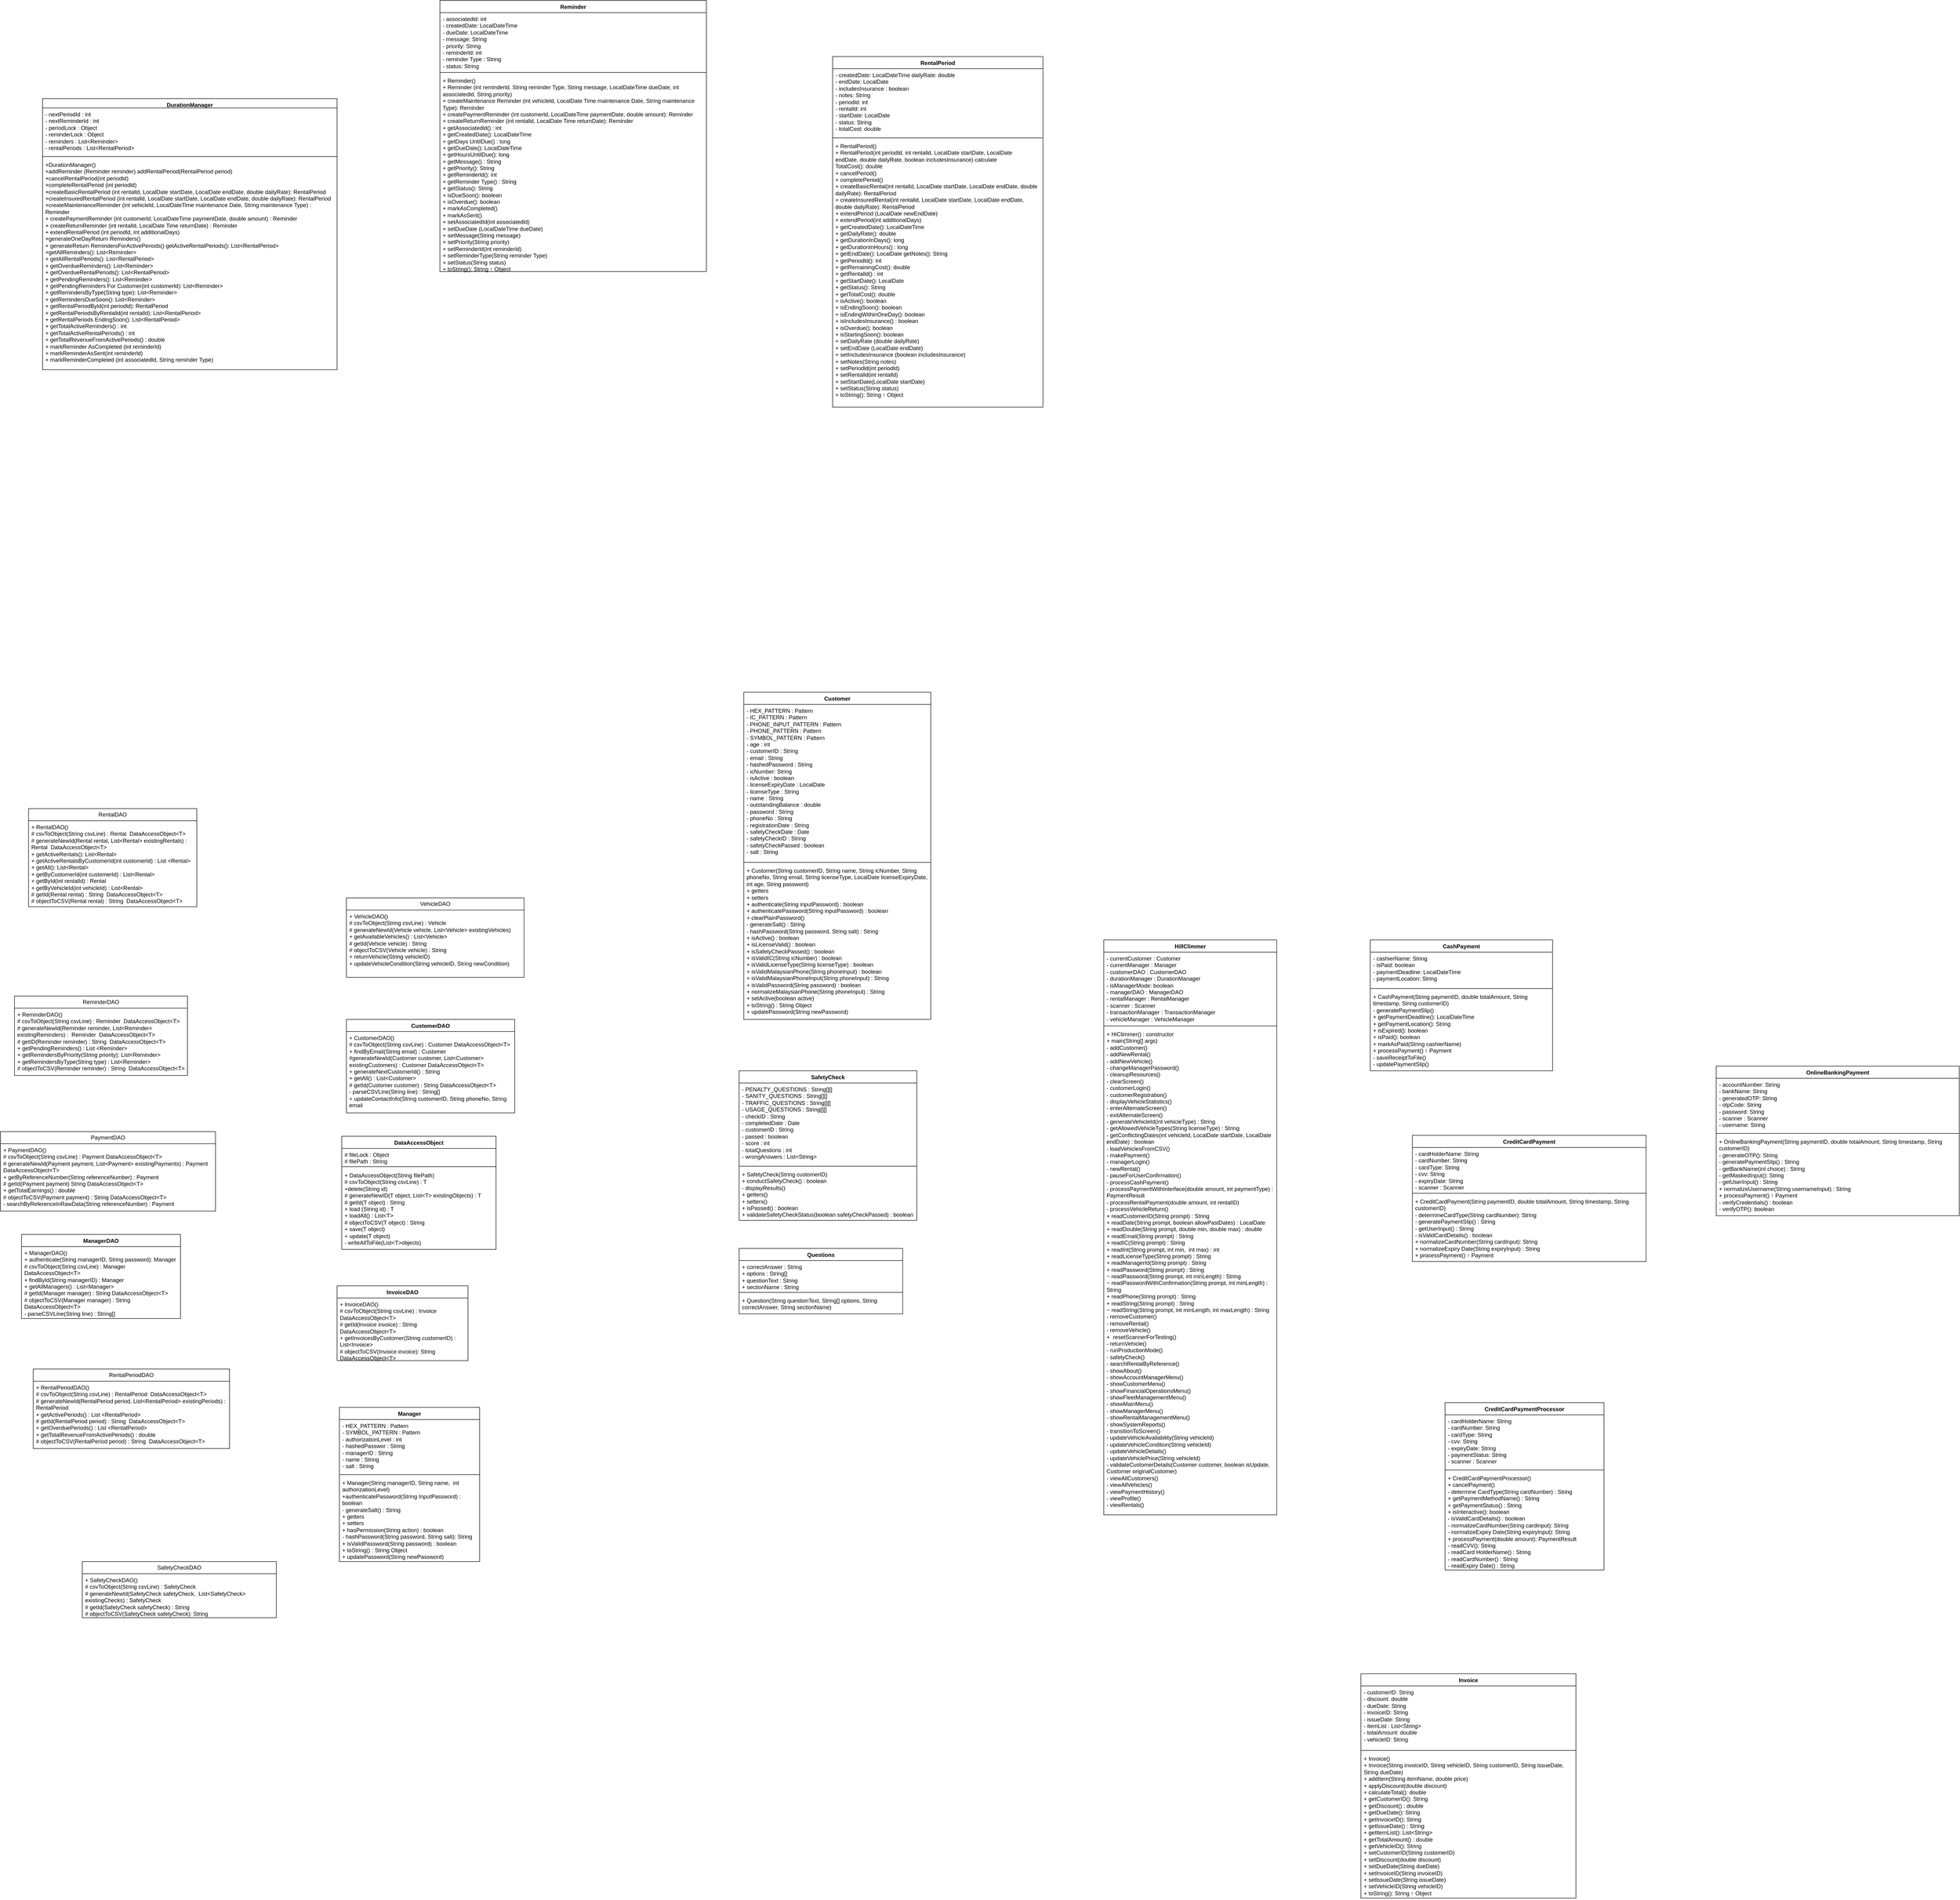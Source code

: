 <mxfile version="28.2.3">
  <diagram name="Page-1" id="KUWia0mi56MD-sfbcHVG">
    <mxGraphModel dx="3191" dy="2904" grid="1" gridSize="10" guides="1" tooltips="1" connect="1" arrows="1" fold="1" page="1" pageScale="1" pageWidth="850" pageHeight="1100" math="0" shadow="0">
      <root>
        <mxCell id="0" />
        <mxCell id="1" parent="0" />
        <mxCell id="KkSQwusm3BORoXdPYHce-2" value="HillClimmer" style="swimlane;fontStyle=1;align=center;verticalAlign=top;childLayout=stackLayout;horizontal=1;startSize=26;horizontalStack=0;resizeParent=1;resizeParentMax=0;resizeLast=0;collapsible=1;marginBottom=0;whiteSpace=wrap;html=1;" parent="1" vertex="1">
          <mxGeometry x="60" y="50" width="370" height="1230" as="geometry" />
        </mxCell>
        <mxCell id="KkSQwusm3BORoXdPYHce-3" value="- currentCustomer : Customer&lt;br&gt;- currentManager : Manager&lt;br&gt;- customerDAO : CustomerDAO&lt;div&gt;- durationManager : DurationManager&lt;br&gt;- isManagerMode: boolean&lt;br&gt;- managerDAO : ManagerDAO&lt;br&gt;- rentalManager : RentalManager&lt;br&gt;- scanner : Scanner&lt;br&gt;- transactionManager : TransactionManager&lt;br&gt;- vehicleManager : VehicleManager&lt;br&gt;&lt;br&gt;&lt;div&gt;&lt;br&gt;&lt;/div&gt;&lt;/div&gt;" style="text;strokeColor=none;fillColor=none;align=left;verticalAlign=top;spacingLeft=4;spacingRight=4;overflow=hidden;rotatable=0;points=[[0,0.5],[1,0.5]];portConstraint=eastwest;whiteSpace=wrap;html=1;" parent="KkSQwusm3BORoXdPYHce-2" vertex="1">
          <mxGeometry y="26" width="370" height="154" as="geometry" />
        </mxCell>
        <mxCell id="KkSQwusm3BORoXdPYHce-4" value="" style="line;strokeWidth=1;fillColor=none;align=left;verticalAlign=middle;spacingTop=-1;spacingLeft=3;spacingRight=3;rotatable=0;labelPosition=right;points=[];portConstraint=eastwest;strokeColor=inherit;" parent="KkSQwusm3BORoXdPYHce-2" vertex="1">
          <mxGeometry y="180" width="370" height="8" as="geometry" />
        </mxCell>
        <mxCell id="KkSQwusm3BORoXdPYHce-5" value="+ HiClimmer() : constructor&lt;br&gt;+ main(String[] args)&lt;br&gt;- addCustomer()&lt;br&gt;- addNewRental()&lt;br&gt;- addNewVehicle()&lt;br&gt;- changeManagerPassword()&lt;br&gt;- cleanupResources()&lt;br&gt;- clearScreen()&lt;br&gt;- customerLogin()&lt;br&gt;- customerRegistration()&lt;br&gt;- displayVehicleStatistics()&lt;br&gt;- enterAlternateScreen()&lt;br&gt;- exitAlternateScreen()&lt;br&gt;- generateVehicleId(int vehicleType) : String&lt;br&gt;- getAllowedVehicleTypes(String licenseType) : String&lt;br&gt;- getConflictingDates(int vehicleId, LocalDate startDate, LocalDate endDate) : boolean&lt;br&gt;- loadVehiclesFromCSV()&lt;br&gt;- makePayment()&lt;br&gt;- managerLogin()&lt;br&gt;- newRental()&lt;br&gt;- pauseForUserConfirmation()&lt;br&gt;- processCashPayment()&lt;br&gt;- processPaymentWithInterface(double amount, int paymentType) : PaymentResult&lt;br&gt;- processRentalPayment(double amount, int rentalID)&lt;br&gt;- processVehicleReturn()&lt;br&gt;+ readCustomerID(String prompt) : String&lt;br&gt;+ readDate(String prompt, boolean allowPastDates) : LocalDate&lt;br&gt;+ readDouble(String prompt, double min, double max) : double&lt;br&gt;+ readEmail(String prompt) : String&lt;br&gt;+ readIC(String prompt) : String&lt;br&gt;+ readInt(String prompt, int min,&amp;nbsp; int max) : int&lt;br&gt;+ readLicenseType(String prompt) : String&lt;br&gt;+ readManagerId(String prompt) : String&lt;br&gt;+ readPassword(String prompt) : String&lt;br&gt;~ readPassword(String prompt, int minLength) : String&lt;br&gt;~ readPasswordWithConfirmation(String prompt, int minLength) : String&lt;br&gt;+ readPhone(String prompt) : String&lt;br&gt;+ readString(String prompt) : String&lt;br&gt;~ readString(String prompt, int minLength, int maxLength) : String&lt;br&gt;- removeCustomer()&lt;br&gt;- removeRental()&lt;br&gt;- removeVehicle()&lt;br&gt;+&amp;nbsp; resetScannerForTesting()&lt;br&gt;- returnVehicle()&lt;br&gt;- runProductionMode()&lt;br&gt;- safetyCheck()&lt;br&gt;- searchRentalByReference()&lt;br&gt;- showAbout()&lt;br&gt;- showAccountManagerMenu()&lt;br&gt;- showCustomerMenu()&lt;br&gt;- showFinancialOperationsMenu()&lt;br&gt;- showFleetManagementMenu()&lt;br&gt;- showMainMenu()&lt;br&gt;- showManagerMenu()&lt;br&gt;- showRentalManagementMenu()&lt;br&gt;- showSystemReports()&lt;br&gt;- transitionToScreen()&lt;br&gt;- updateVehicleAvailability(String vehicleId)&lt;br&gt;- updateVehicleCondition(String vehicleId)&lt;br&gt;- updateVehicleDetails()&lt;br&gt;- updateVehiclePrice(String vehicleId)&lt;br&gt;- validateCustomerDetails(Customer customer, boolean isUpdate, Customer originalCustomer)&lt;br&gt;- viewAllCustomers()&lt;br&gt;- viewAllVehicles()&lt;br&gt;- viewPaymentHistory()&lt;br&gt;- viewProfile()&lt;br&gt;- viewRentals()" style="text;strokeColor=none;fillColor=none;align=left;verticalAlign=top;spacingLeft=4;spacingRight=4;overflow=hidden;rotatable=0;points=[[0,0.5],[1,0.5]];portConstraint=eastwest;whiteSpace=wrap;html=1;" parent="KkSQwusm3BORoXdPYHce-2" vertex="1">
          <mxGeometry y="188" width="370" height="1042" as="geometry" />
        </mxCell>
        <mxCell id="1-GLfwU_gdSAN0xT_Nue-1" value="Customer" style="swimlane;fontStyle=1;align=center;verticalAlign=top;childLayout=stackLayout;horizontal=1;startSize=26;horizontalStack=0;resizeParent=1;resizeParentMax=0;resizeLast=0;collapsible=1;marginBottom=0;whiteSpace=wrap;html=1;" parent="1" vertex="1">
          <mxGeometry x="-710" y="-480" width="400" height="700" as="geometry" />
        </mxCell>
        <mxCell id="1-GLfwU_gdSAN0xT_Nue-2" value="- HEX_PATTERN : Pattern&lt;br&gt;- IC_PATTERN : Pattern&lt;br&gt;- PHONE_INPUT_PATTERN : Pattern&lt;br&gt;- PHONE_PATTERN : Pattern&lt;br&gt;- SYMBOL_PATTERN : Pattern&lt;br&gt;- age : int&lt;br&gt;- customerID : String&lt;br&gt;- email : String&lt;br&gt;- hashedPassword : String&lt;br&gt;- icNumber: String&lt;br&gt;- isActive : boolean&lt;br&gt;- licenseExpiryDate : LocalDate&lt;br&gt;- licenseType : String&lt;br&gt;- name : String&lt;br&gt;- outstandingBalance : double&lt;br&gt;- password : String&lt;br&gt;- phoneNo : String&lt;br&gt;- registrationDate : String&lt;br&gt;- safetyCheckDate : Date&lt;br&gt;- safetyCheckID : String&lt;br&gt;- safetyCheckPassed : boolean&lt;br&gt;- salt : String" style="text;strokeColor=none;fillColor=none;align=left;verticalAlign=top;spacingLeft=4;spacingRight=4;overflow=hidden;rotatable=0;points=[[0,0.5],[1,0.5]];portConstraint=eastwest;whiteSpace=wrap;html=1;" parent="1-GLfwU_gdSAN0xT_Nue-1" vertex="1">
          <mxGeometry y="26" width="400" height="334" as="geometry" />
        </mxCell>
        <mxCell id="1-GLfwU_gdSAN0xT_Nue-3" value="" style="line;strokeWidth=1;fillColor=none;align=left;verticalAlign=middle;spacingTop=-1;spacingLeft=3;spacingRight=3;rotatable=0;labelPosition=right;points=[];portConstraint=eastwest;strokeColor=inherit;" parent="1-GLfwU_gdSAN0xT_Nue-1" vertex="1">
          <mxGeometry y="360" width="400" height="8" as="geometry" />
        </mxCell>
        <mxCell id="1-GLfwU_gdSAN0xT_Nue-4" value="+ Customer(String customerID, String name, String icNumber, String phoneNo, String email, String licenseType, LocalDate licenseExpiryDate, int age, String password)&lt;br&gt;+ getters&lt;br&gt;+ setters&lt;br&gt;+ authenticate(String inputPassword) : boolean&lt;br&gt;+ authenticatePassword(String inputPassword) : boolean&lt;br&gt;+ clearPlainPassword()&lt;br&gt;- generateSalt() : String&lt;br&gt;- hashPassword(String password, String salt) : String&lt;br&gt;+ isActive() : boolean&lt;br&gt;+ isLicenseValid() : boolean&lt;br&gt;+ isSafetyCheckPassed() : boolean&lt;br&gt;+ isValidIC(String icNumber) : boolean&lt;div&gt;+ isValidLicenseType(String licenseType) : boolean&lt;br&gt;+ isValidMalaysianPhone(String phoneInput) : boolean&lt;br&gt;+ isValidMalaysianPhoneInput(String phoneInput) : String&lt;br&gt;+ isValidPassword(String password) : boolean&lt;br&gt;+ normalizeMalaysianPhone(String phoneInput) : String&lt;br&gt;+ setActive(boolean active)&lt;br&gt;+ toString() : String Object&lt;br&gt;+ updatePassword(String newPassword)&lt;br&gt;&lt;br&gt;&lt;br&gt;&lt;/div&gt;" style="text;strokeColor=none;fillColor=none;align=left;verticalAlign=top;spacingLeft=4;spacingRight=4;overflow=hidden;rotatable=0;points=[[0,0.5],[1,0.5]];portConstraint=eastwest;whiteSpace=wrap;html=1;" parent="1-GLfwU_gdSAN0xT_Nue-1" vertex="1">
          <mxGeometry y="368" width="400" height="332" as="geometry" />
        </mxCell>
        <mxCell id="1-GLfwU_gdSAN0xT_Nue-5" value="SafetyCheck" style="swimlane;fontStyle=1;align=center;verticalAlign=top;childLayout=stackLayout;horizontal=1;startSize=26;horizontalStack=0;resizeParent=1;resizeParentMax=0;resizeLast=0;collapsible=1;marginBottom=0;whiteSpace=wrap;html=1;" parent="1" vertex="1">
          <mxGeometry x="-720" y="330" width="380" height="320" as="geometry" />
        </mxCell>
        <mxCell id="1-GLfwU_gdSAN0xT_Nue-6" value="- PENALTY_QUESTIONS : String[][]&lt;br&gt;- SANITY_QUESTIONS : String[][]&lt;br&gt;- TRAFFIC_QUESTIONS : String[][]&lt;br&gt;- USAGE_QUESTIONS : String[][]&lt;br&gt;- checkID : String&lt;br&gt;- completedDate : Date&lt;br&gt;- customerID : String&lt;br&gt;- passed : boolean&lt;br&gt;- score : int&lt;br&gt;- totalQuestions : int&lt;br&gt;- wrongAnswers : List&amp;lt;String&amp;gt;&lt;div&gt;&lt;br/&gt;&lt;/div&gt;" style="text;strokeColor=none;fillColor=none;align=left;verticalAlign=top;spacingLeft=4;spacingRight=4;overflow=hidden;rotatable=0;points=[[0,0.5],[1,0.5]];portConstraint=eastwest;whiteSpace=wrap;html=1;" parent="1-GLfwU_gdSAN0xT_Nue-5" vertex="1">
          <mxGeometry y="26" width="380" height="174" as="geometry" />
        </mxCell>
        <mxCell id="1-GLfwU_gdSAN0xT_Nue-7" value="" style="line;strokeWidth=1;fillColor=none;align=left;verticalAlign=middle;spacingTop=-1;spacingLeft=3;spacingRight=3;rotatable=0;labelPosition=right;points=[];portConstraint=eastwest;strokeColor=inherit;" parent="1-GLfwU_gdSAN0xT_Nue-5" vertex="1">
          <mxGeometry y="200" width="380" height="8" as="geometry" />
        </mxCell>
        <mxCell id="1-GLfwU_gdSAN0xT_Nue-8" value="+ SafetyCheck(String customerID)&lt;br&gt;+ conductSafetyCheck() : boolean&lt;br&gt;- displayResults()&lt;br&gt;+ getters()&lt;br&gt;+ setters()&lt;br&gt;+ isPassed() : boolean&lt;br&gt;+ validateSafetyCheckStatus(boolean safetyCheckPassed) : boolean&lt;br&gt;&lt;br&gt;&lt;div&gt;&lt;br&gt;&lt;/div&gt;" style="text;strokeColor=none;fillColor=none;align=left;verticalAlign=top;spacingLeft=4;spacingRight=4;overflow=hidden;rotatable=0;points=[[0,0.5],[1,0.5]];portConstraint=eastwest;whiteSpace=wrap;html=1;" parent="1-GLfwU_gdSAN0xT_Nue-5" vertex="1">
          <mxGeometry y="208" width="380" height="112" as="geometry" />
        </mxCell>
        <mxCell id="1-GLfwU_gdSAN0xT_Nue-9" value="Questions" style="swimlane;fontStyle=1;align=center;verticalAlign=top;childLayout=stackLayout;horizontal=1;startSize=26;horizontalStack=0;resizeParent=1;resizeParentMax=0;resizeLast=0;collapsible=1;marginBottom=0;whiteSpace=wrap;html=1;" parent="1" vertex="1">
          <mxGeometry x="-720" y="710" width="350" height="140" as="geometry" />
        </mxCell>
        <mxCell id="1-GLfwU_gdSAN0xT_Nue-10" value="+ correctAnswer : String&lt;br&gt;+ options : String[]&lt;br&gt;+ questionText : String&lt;br&gt;+ sectionName : String&lt;br&gt;&lt;div&gt;&lt;br&gt;&lt;/div&gt;" style="text;strokeColor=none;fillColor=none;align=left;verticalAlign=top;spacingLeft=4;spacingRight=4;overflow=hidden;rotatable=0;points=[[0,0.5],[1,0.5]];portConstraint=eastwest;whiteSpace=wrap;html=1;" parent="1-GLfwU_gdSAN0xT_Nue-9" vertex="1">
          <mxGeometry y="26" width="350" height="64" as="geometry" />
        </mxCell>
        <mxCell id="1-GLfwU_gdSAN0xT_Nue-11" value="" style="line;strokeWidth=1;fillColor=none;align=left;verticalAlign=middle;spacingTop=-1;spacingLeft=3;spacingRight=3;rotatable=0;labelPosition=right;points=[];portConstraint=eastwest;strokeColor=inherit;" parent="1-GLfwU_gdSAN0xT_Nue-9" vertex="1">
          <mxGeometry y="90" width="350" height="8" as="geometry" />
        </mxCell>
        <mxCell id="1-GLfwU_gdSAN0xT_Nue-12" value="+ Question(String questionText, String[] options, String correctAnswer, String sectionName)" style="text;strokeColor=none;fillColor=none;align=left;verticalAlign=top;spacingLeft=4;spacingRight=4;overflow=hidden;rotatable=0;points=[[0,0.5],[1,0.5]];portConstraint=eastwest;whiteSpace=wrap;html=1;" parent="1-GLfwU_gdSAN0xT_Nue-9" vertex="1">
          <mxGeometry y="98" width="350" height="42" as="geometry" />
        </mxCell>
        <mxCell id="6XG5QplGx-Yt1XKf_cvf-1" value="CustomerDAO" style="swimlane;fontStyle=1;align=center;verticalAlign=top;childLayout=stackLayout;horizontal=1;startSize=26;horizontalStack=0;resizeParent=1;resizeParentMax=0;resizeLast=0;collapsible=1;marginBottom=0;whiteSpace=wrap;html=1;" parent="1" vertex="1">
          <mxGeometry x="-1560" y="220" width="360" height="200" as="geometry" />
        </mxCell>
        <mxCell id="6XG5QplGx-Yt1XKf_cvf-4" value="+ CustomerDAO()&lt;br&gt;# csvToObject(String csvLine) : Customer DataAccessObject&amp;lt;T&amp;gt;&lt;br&gt;+ findByEmail(String email) : Customer&lt;br&gt;#generateNewId(Customer customer, List&amp;lt;Customer&amp;gt; existingCustomers) : Customer DataAccessObject&amp;lt;T&amp;gt;&lt;br&gt;+ generateNextCustomerId() : String&lt;br&gt;+ getAll() : List&amp;lt;Customer&amp;gt;&lt;br&gt;# getId(Customer customer) : String DataAccessObject&amp;lt;T&amp;gt;&lt;br&gt;- parseCSVLine(String line) : String[]&lt;br&gt;+ updateContactInfo(String customerID, String phoneNo, String email" style="text;strokeColor=none;fillColor=none;align=left;verticalAlign=top;spacingLeft=4;spacingRight=4;overflow=hidden;rotatable=0;points=[[0,0.5],[1,0.5]];portConstraint=eastwest;whiteSpace=wrap;html=1;" parent="6XG5QplGx-Yt1XKf_cvf-1" vertex="1">
          <mxGeometry y="26" width="360" height="174" as="geometry" />
        </mxCell>
        <mxCell id="6XG5QplGx-Yt1XKf_cvf-5" value="DataAccessObject" style="swimlane;fontStyle=1;align=center;verticalAlign=top;childLayout=stackLayout;horizontal=1;startSize=26;horizontalStack=0;resizeParent=1;resizeParentMax=0;resizeLast=0;collapsible=1;marginBottom=0;whiteSpace=wrap;html=1;" parent="1" vertex="1">
          <mxGeometry x="-1570" y="470" width="330" height="242" as="geometry" />
        </mxCell>
        <mxCell id="6XG5QplGx-Yt1XKf_cvf-6" value="# fileLock : Object&lt;br&gt;# filePath : String" style="text;strokeColor=none;fillColor=none;align=left;verticalAlign=top;spacingLeft=4;spacingRight=4;overflow=hidden;rotatable=0;points=[[0,0.5],[1,0.5]];portConstraint=eastwest;whiteSpace=wrap;html=1;" parent="6XG5QplGx-Yt1XKf_cvf-5" vertex="1">
          <mxGeometry y="26" width="330" height="34" as="geometry" />
        </mxCell>
        <mxCell id="6XG5QplGx-Yt1XKf_cvf-7" value="" style="line;strokeWidth=1;fillColor=none;align=left;verticalAlign=middle;spacingTop=-1;spacingLeft=3;spacingRight=3;rotatable=0;labelPosition=right;points=[];portConstraint=eastwest;strokeColor=inherit;" parent="6XG5QplGx-Yt1XKf_cvf-5" vertex="1">
          <mxGeometry y="60" width="330" height="10" as="geometry" />
        </mxCell>
        <mxCell id="6XG5QplGx-Yt1XKf_cvf-8" value="+ DataAccessObject(String filePath)&lt;br&gt;# csvToObject(String csvLine) : T&lt;br&gt;+delete(String id)&lt;br&gt;# generateNewID(T object, List&amp;lt;T&amp;gt; existingObjects) : T&lt;br&gt;# getId(T object) : String&lt;br&gt;+ load (String id) : T&lt;br&gt;&lt;div&gt;+ loadAll() : List&amp;lt;T&amp;gt;&lt;br&gt;# objectToCSV(T object) : String&lt;br&gt;+ save(T object)&lt;br&gt;+ update(T object)&lt;br&gt;- writeAllToFile(List&amp;lt;T&amp;gt;objects)&lt;/div&gt;" style="text;strokeColor=none;fillColor=none;align=left;verticalAlign=top;spacingLeft=4;spacingRight=4;overflow=hidden;rotatable=0;points=[[0,0.5],[1,0.5]];portConstraint=eastwest;whiteSpace=wrap;html=1;" parent="6XG5QplGx-Yt1XKf_cvf-5" vertex="1">
          <mxGeometry y="70" width="330" height="172" as="geometry" />
        </mxCell>
        <mxCell id="6XG5QplGx-Yt1XKf_cvf-9" value="InvoiceDAO" style="swimlane;fontStyle=1;align=center;verticalAlign=top;childLayout=stackLayout;horizontal=1;startSize=26;horizontalStack=0;resizeParent=1;resizeParentMax=0;resizeLast=0;collapsible=1;marginBottom=0;whiteSpace=wrap;html=1;" parent="1" vertex="1">
          <mxGeometry x="-1580" y="790" width="280" height="160" as="geometry" />
        </mxCell>
        <mxCell id="6XG5QplGx-Yt1XKf_cvf-10" value="+ InvoiceDAO()&lt;br&gt;# csvToObject(String csvLine) : Invoice DataAccessObject&amp;lt;T&amp;gt;&lt;br&gt;# getId(Invoice invoice) : String DataAccessObject&amp;lt;T&amp;gt;&lt;br&gt;+ getInvoicesByCustomer(String customerID) : List&amp;lt;Invoice&amp;gt;&amp;nbsp;&lt;div&gt;# objectToCSV(Invoice invoice): String DataAccessObject&amp;lt;T&amp;gt;&lt;/div&gt;" style="text;strokeColor=none;fillColor=none;align=left;verticalAlign=top;spacingLeft=4;spacingRight=4;overflow=hidden;rotatable=0;points=[[0,0.5],[1,0.5]];portConstraint=eastwest;whiteSpace=wrap;html=1;" parent="6XG5QplGx-Yt1XKf_cvf-9" vertex="1">
          <mxGeometry y="26" width="280" height="134" as="geometry" />
        </mxCell>
        <mxCell id="6XG5QplGx-Yt1XKf_cvf-13" value="Manager" style="swimlane;fontStyle=1;align=center;verticalAlign=top;childLayout=stackLayout;horizontal=1;startSize=26;horizontalStack=0;resizeParent=1;resizeParentMax=0;resizeLast=0;collapsible=1;marginBottom=0;whiteSpace=wrap;html=1;" parent="1" vertex="1">
          <mxGeometry x="-1575" y="1050" width="300" height="330" as="geometry" />
        </mxCell>
        <mxCell id="6XG5QplGx-Yt1XKf_cvf-14" value="- HEX_PATTERN : Pattern&lt;br&gt;- SYMBOL_PATTERN : Pattern&lt;br&gt;- authorizationLevel : int&lt;br&gt;- hashedPasswor : String&lt;br&gt;- managerID : String&lt;br&gt;- name : String&lt;br&gt;- salt : String" style="text;strokeColor=none;fillColor=none;align=left;verticalAlign=top;spacingLeft=4;spacingRight=4;overflow=hidden;rotatable=0;points=[[0,0.5],[1,0.5]];portConstraint=eastwest;whiteSpace=wrap;html=1;" parent="6XG5QplGx-Yt1XKf_cvf-13" vertex="1">
          <mxGeometry y="26" width="300" height="114" as="geometry" />
        </mxCell>
        <mxCell id="6XG5QplGx-Yt1XKf_cvf-15" value="" style="line;strokeWidth=1;fillColor=none;align=left;verticalAlign=middle;spacingTop=-1;spacingLeft=3;spacingRight=3;rotatable=0;labelPosition=right;points=[];portConstraint=eastwest;strokeColor=inherit;" parent="6XG5QplGx-Yt1XKf_cvf-13" vertex="1">
          <mxGeometry y="140" width="300" height="8" as="geometry" />
        </mxCell>
        <mxCell id="6XG5QplGx-Yt1XKf_cvf-16" value="+ Manager(String managerID, String name,&amp;nbsp; int authorizationLevel)&lt;br&gt;+authenticatePassword(String InputPassword) : boolean&lt;br&gt;- generateSalt() : String&lt;br&gt;+ getters&lt;br&gt;+ setters&lt;br&gt;+ hasPermission(String action) : boolean&lt;br&gt;- hashPassword(String password, String salt): String&lt;br&gt;+ isValidPassword(String password) : boolean&lt;br&gt;+ toString() : String Object&lt;br&gt;+ updatePassword(String newPassword)" style="text;strokeColor=none;fillColor=none;align=left;verticalAlign=top;spacingLeft=4;spacingRight=4;overflow=hidden;rotatable=0;points=[[0,0.5],[1,0.5]];portConstraint=eastwest;whiteSpace=wrap;html=1;" parent="6XG5QplGx-Yt1XKf_cvf-13" vertex="1">
          <mxGeometry y="148" width="300" height="182" as="geometry" />
        </mxCell>
        <mxCell id="6XG5QplGx-Yt1XKf_cvf-17" value="ManagerDAO" style="swimlane;fontStyle=1;align=center;verticalAlign=top;childLayout=stackLayout;horizontal=1;startSize=26;horizontalStack=0;resizeParent=1;resizeParentMax=0;resizeLast=0;collapsible=1;marginBottom=0;whiteSpace=wrap;html=1;" parent="1" vertex="1">
          <mxGeometry x="-2255" y="680" width="340" height="180" as="geometry" />
        </mxCell>
        <mxCell id="6XG5QplGx-Yt1XKf_cvf-18" value="+ ManagerDAO()&lt;br&gt;+ authenticate(String managerID, String password): Manager&lt;br&gt;# csvToObject(String csvLine) : Manager DataAccessObject&amp;lt;T&amp;gt;&lt;br&gt;+ findById(String managerID) : Manager&lt;br&gt;+ getAllManagers() : List&amp;lt;Manager&amp;gt;&lt;br&gt;# getId(Manager manager) : String DataAccessObject&amp;lt;T&amp;gt;&lt;br&gt;# objectToCSV(Manager manager) : String DataAccessObject&amp;lt;T&amp;gt;&lt;br&gt;- parseCSVLine(String line) : String[]" style="text;strokeColor=none;fillColor=none;align=left;verticalAlign=top;spacingLeft=4;spacingRight=4;overflow=hidden;rotatable=0;points=[[0,0.5],[1,0.5]];portConstraint=eastwest;whiteSpace=wrap;html=1;" parent="6XG5QplGx-Yt1XKf_cvf-17" vertex="1">
          <mxGeometry y="26" width="340" height="154" as="geometry" />
        </mxCell>
        <mxCell id="6XG5QplGx-Yt1XKf_cvf-21" value="PaymentDAO" style="swimlane;fontStyle=0;childLayout=stackLayout;horizontal=1;startSize=26;fillColor=none;horizontalStack=0;resizeParent=1;resizeParentMax=0;resizeLast=0;collapsible=1;marginBottom=0;whiteSpace=wrap;html=1;" parent="1" vertex="1">
          <mxGeometry x="-2300" y="460" width="460" height="170" as="geometry" />
        </mxCell>
        <mxCell id="6XG5QplGx-Yt1XKf_cvf-24" value="+ PaymentDAO()&lt;br&gt;# csvToObject(String csvLine) : Payment DataAccessObject&amp;lt;T&amp;gt;&lt;br&gt;# generateNewId(Payment payment, List&amp;lt;Payment&amp;gt; existingPayments) : Payment&lt;br&gt;DataAccessObject&amp;lt;T&amp;gt;&lt;br&gt;+ getByReferenceNumber(String referenceNumber) : Payment&lt;br&gt;# getId(Payment payment) String DataAccessObject&amp;lt;T&amp;gt;&lt;br&gt;+ getTotalEarnings() : double&lt;br&gt;# objectToCSV(Payment payment) : String DataAccessObject&amp;lt;T&amp;gt;&lt;br&gt;- searchByReferenceInRawData(String referenceNumber) : Payment" style="text;strokeColor=none;fillColor=none;align=left;verticalAlign=top;spacingLeft=4;spacingRight=4;overflow=hidden;rotatable=0;points=[[0,0.5],[1,0.5]];portConstraint=eastwest;whiteSpace=wrap;html=1;" parent="6XG5QplGx-Yt1XKf_cvf-21" vertex="1">
          <mxGeometry y="26" width="460" height="144" as="geometry" />
        </mxCell>
        <mxCell id="6XG5QplGx-Yt1XKf_cvf-25" value="ReminderDAO" style="swimlane;fontStyle=0;childLayout=stackLayout;horizontal=1;startSize=26;fillColor=none;horizontalStack=0;resizeParent=1;resizeParentMax=0;resizeLast=0;collapsible=1;marginBottom=0;whiteSpace=wrap;html=1;" parent="1" vertex="1">
          <mxGeometry x="-2270" y="170" width="370" height="170" as="geometry" />
        </mxCell>
        <mxCell id="6XG5QplGx-Yt1XKf_cvf-28" value="+ ReminderDAO()&lt;br&gt;# csvToObject(String csvLine) : Reminder&amp;nbsp;&amp;nbsp;DataAccessObject&amp;lt;T&amp;gt;&lt;br&gt;# generateNewId(Reminder reminder, List&amp;lt;Reminder&amp;lt; existingReminders) :&amp;nbsp; Reminder&amp;nbsp;&amp;nbsp;DataAccessObject&amp;lt;T&amp;gt;&lt;br&gt;# getID(Reminder reminder) : String&amp;nbsp;&amp;nbsp;DataAccessObject&amp;lt;T&amp;gt;&lt;br&gt;+ getPendingReminders() : List &amp;lt;Reminder&amp;gt;&lt;br&gt;+ getRemindersByPriority(String priority): List&amp;lt;Reminder&amp;gt;&lt;br&gt;+ getRemindersByType(String type) : List&amp;lt;Reminder&amp;gt;&lt;br&gt;# objectToCSV(Reminder reminder) : String&amp;nbsp;&amp;nbsp;DataAccessObject&amp;lt;T&amp;gt;" style="text;strokeColor=none;fillColor=none;align=left;verticalAlign=top;spacingLeft=4;spacingRight=4;overflow=hidden;rotatable=0;points=[[0,0.5],[1,0.5]];portConstraint=eastwest;whiteSpace=wrap;html=1;" parent="6XG5QplGx-Yt1XKf_cvf-25" vertex="1">
          <mxGeometry y="26" width="370" height="144" as="geometry" />
        </mxCell>
        <mxCell id="6XG5QplGx-Yt1XKf_cvf-33" value="RentalDAO" style="swimlane;fontStyle=0;childLayout=stackLayout;horizontal=1;startSize=26;fillColor=none;horizontalStack=0;resizeParent=1;resizeParentMax=0;resizeLast=0;collapsible=1;marginBottom=0;whiteSpace=wrap;html=1;" parent="1" vertex="1">
          <mxGeometry x="-2240" y="-231" width="360" height="210" as="geometry" />
        </mxCell>
        <mxCell id="6XG5QplGx-Yt1XKf_cvf-36" value="+ RentalDAO()&lt;br&gt;# csvToObject(String csvLine) : Rental&amp;nbsp;&amp;nbsp;DataAccessObject&amp;lt;T&amp;gt;&lt;br&gt;# generateNewId(Rental rental, List&amp;lt;Rental&amp;gt; existingRentals) : Rental&amp;nbsp;&amp;nbsp;DataAccessObject&amp;lt;T&amp;gt;&lt;br&gt;+ getActiveRentals(): List&amp;lt;Rental&amp;gt;&lt;br&gt;+ getActiveRentalsByCustomerId(int customerId) : List &amp;lt;Rental&amp;gt;&lt;br&gt;+ getAll(): List&amp;lt;Rental&amp;gt;&lt;br&gt;+ getByCustomerId(int customerId) : List&amp;lt;Rental&amp;gt;&lt;br&gt;+ getById(int rentalId) : Rental&lt;br&gt;+ getByVehicleId(int vehicleId) : List&amp;lt;Rental&amp;gt;&lt;br&gt;# getId(Rental rental) : String&amp;nbsp;&amp;nbsp;DataAccessObject&amp;lt;T&amp;gt;&lt;br&gt;# objectToCSV(Rental rental) : String&amp;nbsp;&amp;nbsp;DataAccessObject&amp;lt;T&amp;gt;" style="text;strokeColor=none;fillColor=none;align=left;verticalAlign=top;spacingLeft=4;spacingRight=4;overflow=hidden;rotatable=0;points=[[0,0.5],[1,0.5]];portConstraint=eastwest;whiteSpace=wrap;html=1;" parent="6XG5QplGx-Yt1XKf_cvf-33" vertex="1">
          <mxGeometry y="26" width="360" height="184" as="geometry" />
        </mxCell>
        <mxCell id="6XG5QplGx-Yt1XKf_cvf-37" value="RentalPeriodDAO" style="swimlane;fontStyle=0;childLayout=stackLayout;horizontal=1;startSize=26;fillColor=none;horizontalStack=0;resizeParent=1;resizeParentMax=0;resizeLast=0;collapsible=1;marginBottom=0;whiteSpace=wrap;html=1;" parent="1" vertex="1">
          <mxGeometry x="-2230" y="968" width="420" height="170" as="geometry" />
        </mxCell>
        <mxCell id="6XG5QplGx-Yt1XKf_cvf-40" value="+ RentalPeriodDAO()&lt;br&gt;# csvToObject(String csvLine) : RentalPeriod&amp;nbsp;&amp;nbsp;DataAccessObject&amp;lt;T&amp;gt;&lt;br&gt;# generateNewId(RentalPeriod period, List&amp;lt;RentalPeriod&amp;gt; existingPeriods) : RentalPeriod&lt;br&gt;+ getActivePeriods() : List &amp;lt;RentalPeriod&amp;gt;&lt;br&gt;# getId(RentalPeriod period) : String&amp;nbsp;&amp;nbsp;DataAccessObject&amp;lt;T&amp;gt;&lt;br&gt;+ getOverduePeriods() : List &amp;lt;RentalPeriod&amp;gt;&lt;br&gt;+ getTotalRevenueFromActivePeriods() : double&lt;br&gt;# objectToCSV(RentalPeriod period) : String&amp;nbsp;&amp;nbsp;DataAccessObject&amp;lt;T&amp;gt;" style="text;strokeColor=none;fillColor=none;align=left;verticalAlign=top;spacingLeft=4;spacingRight=4;overflow=hidden;rotatable=0;points=[[0,0.5],[1,0.5]];portConstraint=eastwest;whiteSpace=wrap;html=1;" parent="6XG5QplGx-Yt1XKf_cvf-37" vertex="1">
          <mxGeometry y="26" width="420" height="144" as="geometry" />
        </mxCell>
        <mxCell id="6XG5QplGx-Yt1XKf_cvf-41" value="SafetyCheckDAO" style="swimlane;fontStyle=0;childLayout=stackLayout;horizontal=1;startSize=26;fillColor=none;horizontalStack=0;resizeParent=1;resizeParentMax=0;resizeLast=0;collapsible=1;marginBottom=0;whiteSpace=wrap;html=1;" parent="1" vertex="1">
          <mxGeometry x="-2125" y="1380" width="415" height="120" as="geometry" />
        </mxCell>
        <mxCell id="6XG5QplGx-Yt1XKf_cvf-42" value="+ SafetyCheckDAO()&lt;br&gt;# csvToObject(String csvLine) : SafetyCheck&lt;br&gt;# generateNewId(SafetyCheck safetyCheck,&amp;nbsp; List&amp;lt;SafetyCheck&amp;gt; existingChecks) : SafetyCheck&lt;div&gt;# getId(SafetyCheck safetyCheck) : String&lt;br&gt;&lt;/div&gt;&lt;div&gt;# objectToCSV(SafetyCheck safetyCheck): String&lt;/div&gt;" style="text;strokeColor=none;fillColor=none;align=left;verticalAlign=top;spacingLeft=4;spacingRight=4;overflow=hidden;rotatable=0;points=[[0,0.5],[1,0.5]];portConstraint=eastwest;whiteSpace=wrap;html=1;" parent="6XG5QplGx-Yt1XKf_cvf-41" vertex="1">
          <mxGeometry y="26" width="415" height="94" as="geometry" />
        </mxCell>
        <mxCell id="6XG5QplGx-Yt1XKf_cvf-45" value="VehicleDAO" style="swimlane;fontStyle=0;childLayout=stackLayout;horizontal=1;startSize=26;fillColor=none;horizontalStack=0;resizeParent=1;resizeParentMax=0;resizeLast=0;collapsible=1;marginBottom=0;whiteSpace=wrap;html=1;" parent="1" vertex="1">
          <mxGeometry x="-1560" y="-40" width="380" height="170" as="geometry" />
        </mxCell>
        <mxCell id="6XG5QplGx-Yt1XKf_cvf-46" value="+ VehicleDAO()&lt;br&gt;# csvToObject(String csvLine) : Vehicle&lt;br&gt;#&amp;nbsp;generateNewId(Vehicle vehicle, List&amp;lt;Vehicle&amp;gt; existingVehicles)&lt;br&gt;+ getAvailableVehicles() : List&amp;lt;Vehicle&amp;gt;&lt;br&gt;# getId(Vehicle vehicle) : String&lt;br&gt;# objectToCSV(Vehicle vehicle) : String&lt;br&gt;+ returnVehicle(String vehicleID)&lt;br&gt;+ updateVehicleCondition(String vehicleID, String newCondition)&amp;nbsp;" style="text;strokeColor=none;fillColor=none;align=left;verticalAlign=top;spacingLeft=4;spacingRight=4;overflow=hidden;rotatable=0;points=[[0,0.5],[1,0.5]];portConstraint=eastwest;whiteSpace=wrap;html=1;" parent="6XG5QplGx-Yt1XKf_cvf-45" vertex="1">
          <mxGeometry y="26" width="380" height="144" as="geometry" />
        </mxCell>
        <mxCell id="6XG5QplGx-Yt1XKf_cvf-49" value="DurationManager" style="swimlane;fontStyle=1;align=center;verticalAlign=top;childLayout=stackLayout;horizontal=1;startSize=20;horizontalStack=0;resizeParent=1;resizeParentMax=0;resizeLast=0;collapsible=1;marginBottom=0;whiteSpace=wrap;html=1;" parent="1" vertex="1">
          <mxGeometry x="-2210" y="-1750" width="630" height="580" as="geometry" />
        </mxCell>
        <mxCell id="6XG5QplGx-Yt1XKf_cvf-50" value="- nextPeriodId : int&lt;br&gt;- nextReminderId : int&lt;br&gt;- periodLock : Object&lt;br&gt;- reminderLock : Object&lt;br&gt;- reminders : List&amp;lt;Reminder&amp;gt;&lt;br&gt;- rentalPeriods : List&amp;lt;RentalPeriod&amp;gt;" style="text;strokeColor=none;fillColor=none;align=left;verticalAlign=top;spacingLeft=4;spacingRight=4;overflow=hidden;rotatable=0;points=[[0,0.5],[1,0.5]];portConstraint=eastwest;whiteSpace=wrap;html=1;" parent="6XG5QplGx-Yt1XKf_cvf-49" vertex="1">
          <mxGeometry y="20" width="630" height="100" as="geometry" />
        </mxCell>
        <mxCell id="6XG5QplGx-Yt1XKf_cvf-51" value="" style="line;strokeWidth=1;fillColor=none;align=left;verticalAlign=middle;spacingTop=-1;spacingLeft=3;spacingRight=3;rotatable=0;labelPosition=right;points=[];portConstraint=eastwest;strokeColor=inherit;" parent="6XG5QplGx-Yt1XKf_cvf-49" vertex="1">
          <mxGeometry y="120" width="630" height="8" as="geometry" />
        </mxCell>
        <mxCell id="6XG5QplGx-Yt1XKf_cvf-52" value="+DurationManager()&lt;br&gt;+addReminder (Reminder reminder) addRentalPeriod(RentalPeriod period)&lt;br&gt;+cancelRentalPeriod(int periodld)&lt;br&gt;+completeRentalPeriod (int periodld)&lt;br&gt;+createBasicRentalPeriod (int rentalld, LocalDate startDate, LocalDate endDate, double dailyRate): RentalPeriod&lt;div&gt;+createInsuredRentalPeriod (int rentalld, LocalDate startDate, LocalDate endDate, double dailyRate):&amp;nbsp;&lt;span style=&quot;background-color: transparent; color: light-dark(rgb(0, 0, 0), rgb(255, 255, 255));&quot;&gt;RentalPeriod&lt;br&gt;+createMaintenanceReminder (int vehicleld, LocalDateTime&amp;nbsp;&lt;/span&gt;&lt;span style=&quot;background-color: transparent; color: light-dark(rgb(0, 0, 0), rgb(255, 255, 255));&quot;&gt;maintenance Date, String maintenance Type) : Reminder&lt;/span&gt;&lt;/div&gt;&lt;div&gt;+ createPaymentReminder (int customerld, LocalDateTime paymentDate, double&amp;nbsp;amount) : Reminder&lt;br&gt;+ createReturnReminder (int rentalld, LocalDate Time&amp;nbsp;returnDate) : Reminder&lt;br&gt;+ extendRentalPeriod (int periodld, int additionalDays)&lt;br&gt;+generateOneDayReturn Reminders()&lt;br&gt;+ generateReturn RemindersForActivePeriods() getActiveRentalPeriods(): List&amp;lt;RentalPeriod&amp;gt;&lt;br&gt;+getAllReminders(): List&amp;lt;Reminder&amp;gt;&lt;br&gt;+ getAllRentalPeriods(): List&amp;lt;RentalPeriod&amp;gt;&lt;br&gt;+ getOverdueReminders(): List&amp;lt;Reminder&amp;gt;&lt;br&gt;+ getOverdueRentalPeriods(): List&amp;lt;RentalPeriod&amp;gt;&lt;br&gt;+ getPendingReminders(): List&amp;lt;Reminder&amp;gt;&lt;br&gt;+ getPendingReminders For Customer(int customerld): List&amp;lt;Reminder&amp;gt;&lt;br&gt;+ getRemindersByType(String type): List&amp;lt;Reminder&amp;gt;&lt;br&gt;+ getRemindersDueSoon(): List&amp;lt;Reminder&amp;gt;&lt;br&gt;+ getRentalPeriodByld(int periodld): RentalPeriod&lt;br&gt;+ getRentalPeriodsByRentalld(int rentalld): List&amp;lt;RentalPeriod&amp;gt;&lt;br&gt;+ getRentalPeriods EndingSoon(): List&amp;lt;RentalPeriod&amp;gt;&lt;br&gt;+ getTotalActiveReminders() : int&lt;br&gt;+ getTotalActiveRentalPeriods() : int&lt;br&gt;+ getTotalRevenueFromActivePeriods() : double&lt;br&gt;+ markReminder AsCompleted (int reminderld)&lt;br&gt;+ markReminderAsSent(int reminderld)&lt;br&gt;+ markReminderCompleted (int associatedld, String reminder Type)&lt;/div&gt;" style="text;strokeColor=none;fillColor=none;align=left;verticalAlign=top;spacingLeft=4;spacingRight=4;overflow=hidden;rotatable=0;points=[[0,0.5],[1,0.5]];portConstraint=eastwest;whiteSpace=wrap;html=1;" parent="6XG5QplGx-Yt1XKf_cvf-49" vertex="1">
          <mxGeometry y="128" width="630" height="452" as="geometry" />
        </mxCell>
        <mxCell id="6XG5QplGx-Yt1XKf_cvf-53" value="Reminder" style="swimlane;fontStyle=1;align=center;verticalAlign=top;childLayout=stackLayout;horizontal=1;startSize=26;horizontalStack=0;resizeParent=1;resizeParentMax=0;resizeLast=0;collapsible=1;marginBottom=0;whiteSpace=wrap;html=1;" parent="1" vertex="1">
          <mxGeometry x="-1360" y="-1960" width="570" height="580" as="geometry" />
        </mxCell>
        <mxCell id="6XG5QplGx-Yt1XKf_cvf-54" value="- associatedld: int&lt;br&gt;- createdDate: LocalDateTime&lt;br&gt;- dueDate: LocalDateTime&lt;br&gt;- message: String&lt;br&gt;- priority: String&lt;br&gt;- reminderld: int&lt;br&gt;- reminder Type : String&lt;br&gt;- status: String" style="text;strokeColor=none;fillColor=none;align=left;verticalAlign=top;spacingLeft=4;spacingRight=4;overflow=hidden;rotatable=0;points=[[0,0.5],[1,0.5]];portConstraint=eastwest;whiteSpace=wrap;html=1;" parent="6XG5QplGx-Yt1XKf_cvf-53" vertex="1">
          <mxGeometry y="26" width="570" height="124" as="geometry" />
        </mxCell>
        <mxCell id="6XG5QplGx-Yt1XKf_cvf-55" value="" style="line;strokeWidth=1;fillColor=none;align=left;verticalAlign=middle;spacingTop=-1;spacingLeft=3;spacingRight=3;rotatable=0;labelPosition=right;points=[];portConstraint=eastwest;strokeColor=inherit;" parent="6XG5QplGx-Yt1XKf_cvf-53" vertex="1">
          <mxGeometry y="150" width="570" height="8" as="geometry" />
        </mxCell>
        <mxCell id="6XG5QplGx-Yt1XKf_cvf-56" value="+ Reminder()&lt;br&gt;+ Reminder (int reminderld, String reminder Type, String message, LocalDateTime dueDate, int associatedld, String priority) &lt;br&gt;&lt;div&gt;+ createMaintenance Reminder (int vehicleld, LocalDate Time maintenance Date, String maintenance Type): Reminder&lt;br&gt;+ createPaymentReminder (int customerld, LocalDateTime paymentDate, double amount): Reminder&lt;br&gt;+ createReturnReminder (int rentalld, LocalDate Time returnDate): Reminder&lt;br&gt;+ getAssociatedld() : int&lt;br&gt;+ getCreatedDate(): LocalDateTime&lt;br&gt;+ getDays UntilDue() : long&lt;br&gt;+ getDueDate(): LocalDateTime&lt;br&gt;+ getHoursUntilDue(): long&lt;br&gt;+ getMessage() : String&lt;br&gt;+ getPriority(): String&lt;br&gt;+ getReminderld(): int&lt;br&gt;+ getReminder Type() : String&lt;br&gt;+ getStatus(): String&lt;br&gt;+ isDueSoon(): boolean&lt;br&gt;+ isOverdue(): boolean&lt;br&gt;+ markAsCompleted()&lt;br&gt;+ markAsSent()&lt;br&gt;+ setAssociatedId(int associatedld)&lt;br&gt;+ setDueDate (LocalDateTime dueDate)&lt;br&gt;+ setMessage(String message)&lt;br&gt;+ setPriority(String priority)&lt;br&gt;+ setReminderld(int reminderld)&lt;br&gt;+ setReminderType(String reminder Type)&lt;br&gt;+ setStatus(String status)&lt;br&gt;+ toString(): String ↑ Object&lt;br&gt;&lt;div&gt;&lt;br&gt;&lt;/div&gt;&lt;/div&gt;" style="text;strokeColor=none;fillColor=none;align=left;verticalAlign=top;spacingLeft=4;spacingRight=4;overflow=hidden;rotatable=0;points=[[0,0.5],[1,0.5]];portConstraint=eastwest;whiteSpace=wrap;html=1;" parent="6XG5QplGx-Yt1XKf_cvf-53" vertex="1">
          <mxGeometry y="158" width="570" height="422" as="geometry" />
        </mxCell>
        <mxCell id="6XG5QplGx-Yt1XKf_cvf-58" value="RentalPeriod" style="swimlane;fontStyle=1;align=center;verticalAlign=top;childLayout=stackLayout;horizontal=1;startSize=26;horizontalStack=0;resizeParent=1;resizeParentMax=0;resizeLast=0;collapsible=1;marginBottom=0;whiteSpace=wrap;html=1;" parent="1" vertex="1">
          <mxGeometry x="-520" y="-1840" width="450" height="750" as="geometry" />
        </mxCell>
        <mxCell id="6XG5QplGx-Yt1XKf_cvf-59" value="- createdDate: LocalDateTime dailyRate: double&lt;br&gt;- endDate: LocalDate&lt;br&gt;- includesInsurance : boolean&lt;br&gt;- notes: String&lt;br&gt;- periodld: int&lt;br&gt;- rentalld: int&lt;br&gt;- startDate: LocalDate&lt;br&gt;- status: String&lt;br&gt;- totalCost: double" style="text;strokeColor=none;fillColor=none;align=left;verticalAlign=top;spacingLeft=4;spacingRight=4;overflow=hidden;rotatable=0;points=[[0,0.5],[1,0.5]];portConstraint=eastwest;whiteSpace=wrap;html=1;" parent="6XG5QplGx-Yt1XKf_cvf-58" vertex="1">
          <mxGeometry y="26" width="450" height="144" as="geometry" />
        </mxCell>
        <mxCell id="6XG5QplGx-Yt1XKf_cvf-60" value="" style="line;strokeWidth=1;fillColor=none;align=left;verticalAlign=middle;spacingTop=-1;spacingLeft=3;spacingRight=3;rotatable=0;labelPosition=right;points=[];portConstraint=eastwest;strokeColor=inherit;" parent="6XG5QplGx-Yt1XKf_cvf-58" vertex="1">
          <mxGeometry y="170" width="450" height="8" as="geometry" />
        </mxCell>
        <mxCell id="6XG5QplGx-Yt1XKf_cvf-61" value="&lt;div class=&quot;js-append-result-card p-4 w-full&quot;&gt;&lt;div class=&quot;result-card mt-2 js-result-card-0&quot;&gt;&lt;div class=&quot;py-3 w-full js-single-img-preview border border-borderColor rounded-xl animate-fadeInTop&quot;&gt;&lt;div data-index=&quot;0&quot; class=&quot;js-result-text-area-0 max-h-24 overflow-y-auto p-4 pt-0 break-words js-show-after-result-0&quot;&gt;+ RentalPeriod()&lt;br&gt;+ RentalPeriod(int periodld, int rentalld, LocalDate startDate, LocalDate &lt;br/&gt;endDate, double dailyRate, boolean includesInsurance) calculate &lt;br/&gt;TotalCost(): double&lt;br&gt;+ cancelPeriod()&lt;br&gt;+ completePeriod()&lt;br&gt;+ createBasicRental(int rentalld, LocalDate startDate, LocalDate endDate, double dailyRate): RentalPeriod&lt;br&gt;+ createInsuredRental(int rentalld, LocalDate startDate, LocalDate endDate, double dailyRate): RentalPeriod&lt;br&gt;+ extendPeriod (LocalDate newEndDate)&lt;br&gt;+ extendPeriod(int additionalDays)&lt;br&gt;+ getCreatedDate(): LocalDateTime&lt;br&gt;+ getDailyRate(): double&lt;br&gt;+ getDurationInDays(): long&lt;br&gt;+ getDurationInHours() : long&lt;br&gt;+ getEndDate(): LocalDate getNotes(): String&lt;br&gt;+ getPeriodld(): int&lt;br&gt;+ getRemainingCost(): double&lt;br&gt;+ getRentalld() : int&lt;br&gt;+ getStartDate(): LocalDate&lt;br&gt;+ getStatus(): String&lt;br&gt;+ getTotalCost(): double&lt;br&gt;+ isActive(): boolean&lt;br&gt;+ isEndingSoon(): boolean&lt;br&gt;+ isEndingWithinOneDay(): boolean&lt;br&gt;+ isIncludesInsurance() : boolean&lt;br&gt;+ isOverdue(): boolean&lt;br&gt;+ isStartingSoon(): boolean&lt;br&gt;+ setDailyRate (double dailyRate)&lt;br&gt;+ setEndDate (LocalDate endDate)&lt;br&gt;+ setIncludesInsurance (boolean includesInsurance)&lt;br&gt;+ setNotes(String notes)&lt;br&gt;+ setPeriodld(int periodld)&lt;br&gt;+ setRentalld(int rentalld)&lt;br&gt;+ setStartDate(LocalDate startDate)&lt;br&gt;+ setStatus(String status)&lt;br&gt;+ toString(): String ↑ Object&lt;/div&gt;&lt;br/&gt;            &lt;/div&gt;&lt;br/&gt;        &lt;/div&gt;&lt;/div&gt;&lt;br/&gt;                                                                &lt;div class=&quot;w-full border-t border-[#D9D9D9]&quot;&gt;&lt;br/&gt;    &lt;div class=&quot;rounded-lg bg-[#F1F1F1] text-center feedback_section p-4 m-4&quot;&gt;&lt;br/&gt;        &lt;h3 class=&quot;text-[#161618] text-lg font-semibold close_on_form&quot;&gt;&lt;/h3&gt;&lt;/div&gt;&lt;/div&gt;" style="text;strokeColor=none;fillColor=none;align=left;verticalAlign=top;spacingLeft=4;spacingRight=4;overflow=hidden;rotatable=0;points=[[0,0.5],[1,0.5]];portConstraint=eastwest;whiteSpace=wrap;html=1;" parent="6XG5QplGx-Yt1XKf_cvf-58" vertex="1">
          <mxGeometry y="178" width="450" height="572" as="geometry" />
        </mxCell>
        <mxCell id="6XG5QplGx-Yt1XKf_cvf-62" value="CashPayment" style="swimlane;fontStyle=1;align=center;verticalAlign=top;childLayout=stackLayout;horizontal=1;startSize=26;horizontalStack=0;resizeParent=1;resizeParentMax=0;resizeLast=0;collapsible=1;marginBottom=0;whiteSpace=wrap;html=1;" parent="1" vertex="1">
          <mxGeometry x="630" y="50" width="390" height="280" as="geometry" />
        </mxCell>
        <mxCell id="6XG5QplGx-Yt1XKf_cvf-63" value="&lt;div&gt;- cashierName: String&lt;/div&gt;&lt;div&gt;- isPaid: boolean&lt;/div&gt;&lt;div&gt;- paymentDeadline: LocalDateTime&lt;/div&gt;&lt;div&gt;- paymentLocation: String&lt;/div&gt;" style="text;strokeColor=none;fillColor=none;align=left;verticalAlign=top;spacingLeft=4;spacingRight=4;overflow=hidden;rotatable=0;points=[[0,0.5],[1,0.5]];portConstraint=eastwest;whiteSpace=wrap;html=1;" parent="6XG5QplGx-Yt1XKf_cvf-62" vertex="1">
          <mxGeometry y="26" width="390" height="74" as="geometry" />
        </mxCell>
        <mxCell id="6XG5QplGx-Yt1XKf_cvf-64" value="" style="line;strokeWidth=1;fillColor=none;align=left;verticalAlign=middle;spacingTop=-1;spacingLeft=3;spacingRight=3;rotatable=0;labelPosition=right;points=[];portConstraint=eastwest;strokeColor=inherit;" parent="6XG5QplGx-Yt1XKf_cvf-62" vertex="1">
          <mxGeometry y="100" width="390" height="8" as="geometry" />
        </mxCell>
        <mxCell id="6XG5QplGx-Yt1XKf_cvf-65" value="&lt;div&gt;+ CashPayment(String paymentID, double totalAmount, String timestamp, String customerID) &lt;br&gt;- generatePaymentSlip()&lt;/div&gt;&lt;div&gt;+ getPaymentDeadline(): LocalDateTime&lt;/div&gt;&lt;div&gt;+ getPaymentLocation(): String&lt;/div&gt;&lt;div&gt;+ isExpired(): boolean&lt;/div&gt;&lt;div&gt;+ isPaid(): boolean&lt;/div&gt;&lt;div&gt;+ markAsPaid(String cashierName)&lt;/div&gt;&lt;div&gt;+ processPayment() ↑ Payment&lt;/div&gt;&lt;div&gt;- saveReceiptToFile()&lt;/div&gt;&lt;div&gt;- updatePaymentSlip()&lt;/div&gt;&lt;div&gt;&lt;br&gt;&lt;/div&gt;" style="text;strokeColor=none;fillColor=none;align=left;verticalAlign=top;spacingLeft=4;spacingRight=4;overflow=hidden;rotatable=0;points=[[0,0.5],[1,0.5]];portConstraint=eastwest;whiteSpace=wrap;html=1;" parent="6XG5QplGx-Yt1XKf_cvf-62" vertex="1">
          <mxGeometry y="108" width="390" height="172" as="geometry" />
        </mxCell>
        <mxCell id="ceyopC86vSADz4O9Ktu8-1" value="CreditCardPayment" style="swimlane;fontStyle=1;align=center;verticalAlign=top;childLayout=stackLayout;horizontal=1;startSize=26;horizontalStack=0;resizeParent=1;resizeParentMax=0;resizeLast=0;collapsible=1;marginBottom=0;whiteSpace=wrap;html=1;" vertex="1" parent="1">
          <mxGeometry x="720" y="468" width="500" height="270" as="geometry" />
        </mxCell>
        <mxCell id="ceyopC86vSADz4O9Ktu8-2" value="&lt;div&gt;&lt;span style=&quot;background-color: transparent; color: light-dark(rgb(0, 0, 0), rgb(255, 255, 255));&quot;&gt;- cardHolderName: String&lt;/span&gt;&lt;/div&gt;&lt;div&gt;- cardNumber: String&lt;/div&gt;&lt;div&gt;- cardType: String&lt;br&gt;- cvv: String&lt;/div&gt;&lt;div&gt;- expiryDate: String &lt;br&gt;- scanner : Scanner&lt;br&gt;&lt;br&gt;&lt;/div&gt;" style="text;strokeColor=none;fillColor=none;align=left;verticalAlign=top;spacingLeft=4;spacingRight=4;overflow=hidden;rotatable=0;points=[[0,0.5],[1,0.5]];portConstraint=eastwest;whiteSpace=wrap;html=1;" vertex="1" parent="ceyopC86vSADz4O9Ktu8-1">
          <mxGeometry y="26" width="500" height="94" as="geometry" />
        </mxCell>
        <mxCell id="ceyopC86vSADz4O9Ktu8-3" value="" style="line;strokeWidth=1;fillColor=none;align=left;verticalAlign=middle;spacingTop=-1;spacingLeft=3;spacingRight=3;rotatable=0;labelPosition=right;points=[];portConstraint=eastwest;strokeColor=inherit;" vertex="1" parent="ceyopC86vSADz4O9Ktu8-1">
          <mxGeometry y="120" width="500" height="8" as="geometry" />
        </mxCell>
        <mxCell id="ceyopC86vSADz4O9Ktu8-4" value="&lt;div&gt;&lt;span style=&quot;background-color: transparent; color: light-dark(rgb(0, 0, 0), rgb(255, 255, 255));&quot;&gt;+ CreditCardPayment(String paymentID, double totalAmount, String timestamp, String customerID)&lt;/span&gt;&lt;/div&gt;&lt;div&gt;- determineCardType(String cardNumber): String&lt;/div&gt;&lt;div&gt;- generatePaymentSlip() : String&lt;/div&gt;&lt;div&gt;- getUserInput() : String&lt;/div&gt;&lt;div&gt;- isValidCardDetails() : boolean&lt;/div&gt;&lt;div&gt;+ normalizeCardNumber(String cardInput): String&lt;/div&gt;&lt;div&gt;+ normalizeExpiry Date(String expiryInput) : String&lt;/div&gt;&lt;div&gt;+ processPayment() ↑ Payment&lt;/div&gt;" style="text;strokeColor=none;fillColor=none;align=left;verticalAlign=top;spacingLeft=4;spacingRight=4;overflow=hidden;rotatable=0;points=[[0,0.5],[1,0.5]];portConstraint=eastwest;whiteSpace=wrap;html=1;" vertex="1" parent="ceyopC86vSADz4O9Ktu8-1">
          <mxGeometry y="128" width="500" height="142" as="geometry" />
        </mxCell>
        <mxCell id="ceyopC86vSADz4O9Ktu8-6" value="CreditCardPaymentProcessor" style="swimlane;fontStyle=1;align=center;verticalAlign=top;childLayout=stackLayout;horizontal=1;startSize=26;horizontalStack=0;resizeParent=1;resizeParentMax=0;resizeLast=0;collapsible=1;marginBottom=0;whiteSpace=wrap;html=1;" vertex="1" parent="1">
          <mxGeometry x="790" y="1040" width="340" height="358" as="geometry" />
        </mxCell>
        <mxCell id="ceyopC86vSADz4O9Ktu8-7" value="&lt;div&gt;- cardHolderName: String&lt;/div&gt;&lt;div&gt;- cardNumber: String&lt;/div&gt;&lt;div&gt;- cardType: String &lt;br&gt;- cvv: String&lt;/div&gt;&lt;div&gt;- expiryDate: String &lt;br&gt;- paymentStatus: String &lt;br&gt;- scanner : Scanner&lt;/div&gt;" style="text;strokeColor=none;fillColor=none;align=left;verticalAlign=top;spacingLeft=4;spacingRight=4;overflow=hidden;rotatable=0;points=[[0,0.5],[1,0.5]];portConstraint=eastwest;whiteSpace=wrap;html=1;" vertex="1" parent="ceyopC86vSADz4O9Ktu8-6">
          <mxGeometry y="26" width="340" height="114" as="geometry" />
        </mxCell>
        <mxCell id="ceyopC86vSADz4O9Ktu8-8" value="" style="line;strokeWidth=1;fillColor=none;align=left;verticalAlign=middle;spacingTop=-1;spacingLeft=3;spacingRight=3;rotatable=0;labelPosition=right;points=[];portConstraint=eastwest;strokeColor=inherit;" vertex="1" parent="ceyopC86vSADz4O9Ktu8-6">
          <mxGeometry y="140" width="340" height="8" as="geometry" />
        </mxCell>
        <mxCell id="ceyopC86vSADz4O9Ktu8-9" value="&lt;div&gt;+ CreditCardPaymentProcessor()&lt;/div&gt;&lt;div&gt;+ cancelPayment()&lt;/div&gt;&lt;div&gt;- determine CardType(String cardNumber) : String &lt;br&gt;+ getPaymentMethodName() : String&lt;/div&gt;&lt;div&gt;+ getPaymentStatus() : String&lt;/div&gt;&lt;div&gt;+ isInteractive(): boolean &lt;br&gt;- isValidCardDetails() : boolean&lt;/div&gt;&lt;div&gt;- normalizeCardNumber(String cardinput): String&lt;br&gt;- normalizeExpiry Date(String expiryInput): String &lt;br&gt;+ processPayment(double amount): PaymentResult &lt;br&gt;- readCVV(): String&lt;/div&gt;&lt;div&gt;- readCard HolderName() : String&lt;/div&gt;&lt;div&gt;- readCardNumber() : String&lt;/div&gt;&lt;div&gt;- readExpiry Date() : String&lt;/div&gt;&lt;div&gt;&lt;br&gt;&lt;/div&gt;" style="text;strokeColor=none;fillColor=none;align=left;verticalAlign=top;spacingLeft=4;spacingRight=4;overflow=hidden;rotatable=0;points=[[0,0.5],[1,0.5]];portConstraint=eastwest;whiteSpace=wrap;html=1;" vertex="1" parent="ceyopC86vSADz4O9Ktu8-6">
          <mxGeometry y="148" width="340" height="210" as="geometry" />
        </mxCell>
        <mxCell id="ceyopC86vSADz4O9Ktu8-10" value="Invoice" style="swimlane;fontStyle=1;align=center;verticalAlign=top;childLayout=stackLayout;horizontal=1;startSize=26;horizontalStack=0;resizeParent=1;resizeParentMax=0;resizeLast=0;collapsible=1;marginBottom=0;whiteSpace=wrap;html=1;" vertex="1" parent="1">
          <mxGeometry x="610" y="1620" width="460" height="480" as="geometry" />
        </mxCell>
        <mxCell id="ceyopC86vSADz4O9Ktu8-11" value="&lt;div&gt;&lt;span style=&quot;background-color: transparent; color: light-dark(rgb(0, 0, 0), rgb(255, 255, 255));&quot;&gt;- customerID: String&lt;/span&gt;&lt;/div&gt;&lt;div&gt;- discount: double&lt;/div&gt;&lt;div&gt;- dueDate: String&lt;/div&gt;&lt;div&gt;- invoiceID: String&lt;/div&gt;&lt;div&gt;- issueDate: String&lt;/div&gt;&lt;div&gt;- itemList : List&amp;lt;String&amp;gt;&amp;nbsp;&lt;/div&gt;&lt;div&gt;- totalAmount: double&lt;/div&gt;&lt;div&gt;- vehicleID: String&lt;/div&gt;" style="text;strokeColor=none;fillColor=none;align=left;verticalAlign=top;spacingLeft=4;spacingRight=4;overflow=hidden;rotatable=0;points=[[0,0.5],[1,0.5]];portConstraint=eastwest;whiteSpace=wrap;html=1;" vertex="1" parent="ceyopC86vSADz4O9Ktu8-10">
          <mxGeometry y="26" width="460" height="134" as="geometry" />
        </mxCell>
        <mxCell id="ceyopC86vSADz4O9Ktu8-12" value="" style="line;strokeWidth=1;fillColor=none;align=left;verticalAlign=middle;spacingTop=-1;spacingLeft=3;spacingRight=3;rotatable=0;labelPosition=right;points=[];portConstraint=eastwest;strokeColor=inherit;" vertex="1" parent="ceyopC86vSADz4O9Ktu8-10">
          <mxGeometry y="160" width="460" height="8" as="geometry" />
        </mxCell>
        <mxCell id="ceyopC86vSADz4O9Ktu8-13" value="&lt;div&gt;+ Invoice()&lt;/div&gt;&lt;div&gt;+ Invoice(String invoiceID, String vehicleID, String customerID, String issueDate, String dueDate)&lt;/div&gt;&lt;div&gt;+ addItem(String itemName, double price)&lt;/div&gt;&lt;div&gt;+ applyDiscount(double discount)&lt;/div&gt;&lt;div&gt;+ calculateTotal(): double&lt;/div&gt;&lt;div&gt;+ getCustomerID(): String&lt;/div&gt;&lt;div&gt;+ getDiscount() : double&lt;/div&gt;&lt;div&gt;+ getDueDate(): String&lt;/div&gt;&lt;div&gt;+ getInvoiceID(): String&lt;/div&gt;&lt;div&gt;+ getlssueDate() : String&lt;/div&gt;&lt;div&gt;+ getltemList(): List&amp;lt;String&amp;gt;&lt;/div&gt;&lt;div&gt;+ getTotalAmount() : double&lt;/div&gt;&lt;div&gt;+ getVehicleID(): String&lt;/div&gt;&lt;div&gt;+ setCustomerID(String customerID)&lt;/div&gt;&lt;div&gt;+ setDiscount(double discount)&lt;/div&gt;&lt;div&gt;+ setDueDate(String dueDate)&lt;/div&gt;&lt;div&gt;+ setInvoiceID(String invoiceID)&lt;/div&gt;&lt;div&gt;+ setlssueDate(String issueDate)&lt;/div&gt;&lt;div&gt;+ setVehicleID(String vehicleID) &lt;br&gt;+ toString(): String ↑ Object&lt;/div&gt;" style="text;strokeColor=none;fillColor=none;align=left;verticalAlign=top;spacingLeft=4;spacingRight=4;overflow=hidden;rotatable=0;points=[[0,0.5],[1,0.5]];portConstraint=eastwest;whiteSpace=wrap;html=1;" vertex="1" parent="ceyopC86vSADz4O9Ktu8-10">
          <mxGeometry y="168" width="460" height="312" as="geometry" />
        </mxCell>
        <mxCell id="ceyopC86vSADz4O9Ktu8-14" value="OnlineBankingPayment" style="swimlane;fontStyle=1;align=center;verticalAlign=top;childLayout=stackLayout;horizontal=1;startSize=26;horizontalStack=0;resizeParent=1;resizeParentMax=0;resizeLast=0;collapsible=1;marginBottom=0;whiteSpace=wrap;html=1;" vertex="1" parent="1">
          <mxGeometry x="1370" y="320" width="520" height="320" as="geometry" />
        </mxCell>
        <mxCell id="ceyopC86vSADz4O9Ktu8-15" value="&lt;div&gt;&lt;span style=&quot;background-color: transparent; color: light-dark(rgb(0, 0, 0), rgb(255, 255, 255));&quot;&gt;- accountNumber: String&lt;/span&gt;&lt;/div&gt;&lt;div&gt;- bankName: String&lt;/div&gt;&lt;div&gt;- generatedOTP: String&lt;/div&gt;&lt;div&gt;- otpCode: String &lt;br&gt;- password: String &lt;br&gt;- scanner : Scanner&lt;/div&gt;&lt;div&gt;- username: String&lt;/div&gt;" style="text;strokeColor=none;fillColor=none;align=left;verticalAlign=top;spacingLeft=4;spacingRight=4;overflow=hidden;rotatable=0;points=[[0,0.5],[1,0.5]];portConstraint=eastwest;whiteSpace=wrap;html=1;" vertex="1" parent="ceyopC86vSADz4O9Ktu8-14">
          <mxGeometry y="26" width="520" height="114" as="geometry" />
        </mxCell>
        <mxCell id="ceyopC86vSADz4O9Ktu8-16" value="" style="line;strokeWidth=1;fillColor=none;align=left;verticalAlign=middle;spacingTop=-1;spacingLeft=3;spacingRight=3;rotatable=0;labelPosition=right;points=[];portConstraint=eastwest;strokeColor=inherit;" vertex="1" parent="ceyopC86vSADz4O9Ktu8-14">
          <mxGeometry y="140" width="520" height="8" as="geometry" />
        </mxCell>
        <mxCell id="ceyopC86vSADz4O9Ktu8-17" value="&lt;div&gt;+ OnlineBankingPayment(String paymentID, double totalAmount, String timestamp, String customerID) &lt;br&gt;- generateOTP(): String&lt;/div&gt;&lt;div&gt;- generatePaymentSlip() : String&lt;/div&gt;&lt;div&gt;- getBankName(int choice) : String&lt;/div&gt;&lt;div&gt;- getMaskedInput(): String&lt;/div&gt;&lt;div&gt;- getUserInput() : String&lt;/div&gt;&lt;div&gt;+ normalizeUsername(String usernameInput) : String&lt;/div&gt;&lt;div&gt;+ processPayment() ↑ Payment&lt;/div&gt;&lt;div&gt;- verifyCredentials() : boolean&lt;/div&gt;&lt;div&gt;- verifyOTP(): boolean&lt;/div&gt;" style="text;strokeColor=none;fillColor=none;align=left;verticalAlign=top;spacingLeft=4;spacingRight=4;overflow=hidden;rotatable=0;points=[[0,0.5],[1,0.5]];portConstraint=eastwest;whiteSpace=wrap;html=1;" vertex="1" parent="ceyopC86vSADz4O9Ktu8-14">
          <mxGeometry y="148" width="520" height="172" as="geometry" />
        </mxCell>
      </root>
    </mxGraphModel>
  </diagram>
</mxfile>
